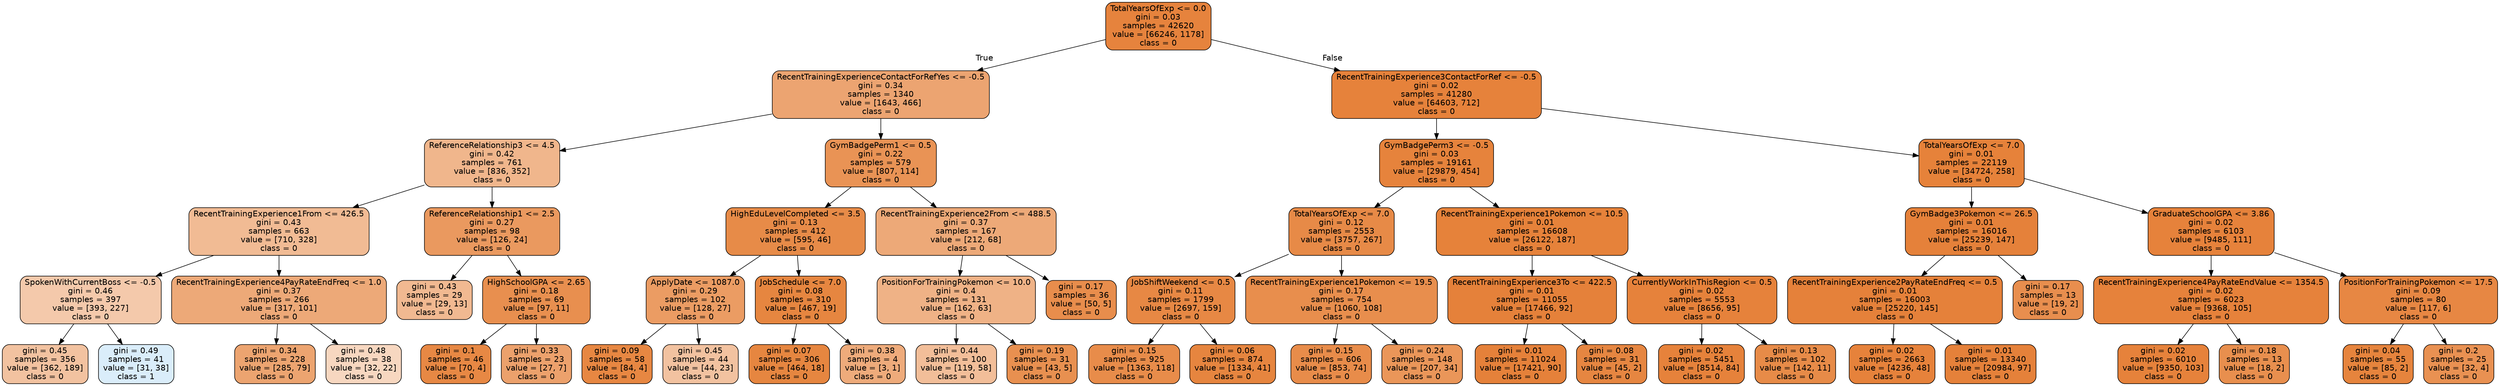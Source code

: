 digraph Tree {
node [shape=box, style="filled, rounded", color="black", fontname=helvetica] ;
edge [fontname=helvetica] ;
0 [label="TotalYearsOfExp <= 0.0\ngini = 0.03\nsamples = 42620\nvalue = [66246, 1178]\nclass = 0", fillcolor="#e58139fa"] ;
1 [label="RecentTrainingExperienceContactForRefYes <= -0.5\ngini = 0.34\nsamples = 1340\nvalue = [1643, 466]\nclass = 0", fillcolor="#e58139b7"] ;
0 -> 1 [labeldistance=2.5, labelangle=45, headlabel="True"] ;
2 [label="ReferenceRelationship3 <= 4.5\ngini = 0.42\nsamples = 761\nvalue = [836, 352]\nclass = 0", fillcolor="#e5813994"] ;
1 -> 2 ;
3 [label="RecentTrainingExperience1From <= 426.5\ngini = 0.43\nsamples = 663\nvalue = [710, 328]\nclass = 0", fillcolor="#e5813989"] ;
2 -> 3 ;
4 [label="SpokenWithCurrentBoss <= -0.5\ngini = 0.46\nsamples = 397\nvalue = [393, 227]\nclass = 0", fillcolor="#e581396c"] ;
3 -> 4 ;
5 [label="gini = 0.45\nsamples = 356\nvalue = [362, 189]\nclass = 0", fillcolor="#e581397a"] ;
4 -> 5 ;
6 [label="gini = 0.49\nsamples = 41\nvalue = [31, 38]\nclass = 1", fillcolor="#399de52f"] ;
4 -> 6 ;
7 [label="RecentTrainingExperience4PayRateEndFreq <= 1.0\ngini = 0.37\nsamples = 266\nvalue = [317, 101]\nclass = 0", fillcolor="#e58139ae"] ;
3 -> 7 ;
8 [label="gini = 0.34\nsamples = 228\nvalue = [285, 79]\nclass = 0", fillcolor="#e58139b8"] ;
7 -> 8 ;
9 [label="gini = 0.48\nsamples = 38\nvalue = [32, 22]\nclass = 0", fillcolor="#e5813950"] ;
7 -> 9 ;
10 [label="ReferenceRelationship1 <= 2.5\ngini = 0.27\nsamples = 98\nvalue = [126, 24]\nclass = 0", fillcolor="#e58139ce"] ;
2 -> 10 ;
11 [label="gini = 0.43\nsamples = 29\nvalue = [29, 13]\nclass = 0", fillcolor="#e581398d"] ;
10 -> 11 ;
12 [label="HighSchoolGPA <= 2.65\ngini = 0.18\nsamples = 69\nvalue = [97, 11]\nclass = 0", fillcolor="#e58139e2"] ;
10 -> 12 ;
13 [label="gini = 0.1\nsamples = 46\nvalue = [70, 4]\nclass = 0", fillcolor="#e58139f0"] ;
12 -> 13 ;
14 [label="gini = 0.33\nsamples = 23\nvalue = [27, 7]\nclass = 0", fillcolor="#e58139bd"] ;
12 -> 14 ;
15 [label="GymBadgePerm1 <= 0.5\ngini = 0.22\nsamples = 579\nvalue = [807, 114]\nclass = 0", fillcolor="#e58139db"] ;
1 -> 15 ;
16 [label="HighEduLevelCompleted <= 3.5\ngini = 0.13\nsamples = 412\nvalue = [595, 46]\nclass = 0", fillcolor="#e58139eb"] ;
15 -> 16 ;
17 [label="ApplyDate <= 1087.0\ngini = 0.29\nsamples = 102\nvalue = [128, 27]\nclass = 0", fillcolor="#e58139c9"] ;
16 -> 17 ;
18 [label="gini = 0.09\nsamples = 58\nvalue = [84, 4]\nclass = 0", fillcolor="#e58139f3"] ;
17 -> 18 ;
19 [label="gini = 0.45\nsamples = 44\nvalue = [44, 23]\nclass = 0", fillcolor="#e581397a"] ;
17 -> 19 ;
20 [label="JobSchedule <= 7.0\ngini = 0.08\nsamples = 310\nvalue = [467, 19]\nclass = 0", fillcolor="#e58139f5"] ;
16 -> 20 ;
21 [label="gini = 0.07\nsamples = 306\nvalue = [464, 18]\nclass = 0", fillcolor="#e58139f5"] ;
20 -> 21 ;
22 [label="gini = 0.38\nsamples = 4\nvalue = [3, 1]\nclass = 0", fillcolor="#e58139aa"] ;
20 -> 22 ;
23 [label="RecentTrainingExperience2From <= 488.5\ngini = 0.37\nsamples = 167\nvalue = [212, 68]\nclass = 0", fillcolor="#e58139ad"] ;
15 -> 23 ;
24 [label="PositionForTrainingPokemon <= 10.0\ngini = 0.4\nsamples = 131\nvalue = [162, 63]\nclass = 0", fillcolor="#e581399c"] ;
23 -> 24 ;
25 [label="gini = 0.44\nsamples = 100\nvalue = [119, 58]\nclass = 0", fillcolor="#e5813983"] ;
24 -> 25 ;
26 [label="gini = 0.19\nsamples = 31\nvalue = [43, 5]\nclass = 0", fillcolor="#e58139e1"] ;
24 -> 26 ;
27 [label="gini = 0.17\nsamples = 36\nvalue = [50, 5]\nclass = 0", fillcolor="#e58139e6"] ;
23 -> 27 ;
28 [label="RecentTrainingExperience3ContactForRef <= -0.5\ngini = 0.02\nsamples = 41280\nvalue = [64603, 712]\nclass = 0", fillcolor="#e58139fc"] ;
0 -> 28 [labeldistance=2.5, labelangle=-45, headlabel="False"] ;
29 [label="GymBadgePerm3 <= -0.5\ngini = 0.03\nsamples = 19161\nvalue = [29879, 454]\nclass = 0", fillcolor="#e58139fb"] ;
28 -> 29 ;
30 [label="TotalYearsOfExp <= 7.0\ngini = 0.12\nsamples = 2553\nvalue = [3757, 267]\nclass = 0", fillcolor="#e58139ed"] ;
29 -> 30 ;
31 [label="JobShiftWeekend <= 0.5\ngini = 0.11\nsamples = 1799\nvalue = [2697, 159]\nclass = 0", fillcolor="#e58139f0"] ;
30 -> 31 ;
32 [label="gini = 0.15\nsamples = 925\nvalue = [1363, 118]\nclass = 0", fillcolor="#e58139e9"] ;
31 -> 32 ;
33 [label="gini = 0.06\nsamples = 874\nvalue = [1334, 41]\nclass = 0", fillcolor="#e58139f7"] ;
31 -> 33 ;
34 [label="RecentTrainingExperience1Pokemon <= 19.5\ngini = 0.17\nsamples = 754\nvalue = [1060, 108]\nclass = 0", fillcolor="#e58139e5"] ;
30 -> 34 ;
35 [label="gini = 0.15\nsamples = 606\nvalue = [853, 74]\nclass = 0", fillcolor="#e58139e9"] ;
34 -> 35 ;
36 [label="gini = 0.24\nsamples = 148\nvalue = [207, 34]\nclass = 0", fillcolor="#e58139d5"] ;
34 -> 36 ;
37 [label="RecentTrainingExperience1Pokemon <= 10.5\ngini = 0.01\nsamples = 16608\nvalue = [26122, 187]\nclass = 0", fillcolor="#e58139fd"] ;
29 -> 37 ;
38 [label="RecentTrainingExperience3To <= 422.5\ngini = 0.01\nsamples = 11055\nvalue = [17466, 92]\nclass = 0", fillcolor="#e58139fe"] ;
37 -> 38 ;
39 [label="gini = 0.01\nsamples = 11024\nvalue = [17421, 90]\nclass = 0", fillcolor="#e58139fe"] ;
38 -> 39 ;
40 [label="gini = 0.08\nsamples = 31\nvalue = [45, 2]\nclass = 0", fillcolor="#e58139f4"] ;
38 -> 40 ;
41 [label="CurrentlyWorkInThisRegion <= 0.5\ngini = 0.02\nsamples = 5553\nvalue = [8656, 95]\nclass = 0", fillcolor="#e58139fc"] ;
37 -> 41 ;
42 [label="gini = 0.02\nsamples = 5451\nvalue = [8514, 84]\nclass = 0", fillcolor="#e58139fc"] ;
41 -> 42 ;
43 [label="gini = 0.13\nsamples = 102\nvalue = [142, 11]\nclass = 0", fillcolor="#e58139eb"] ;
41 -> 43 ;
44 [label="TotalYearsOfExp <= 7.0\ngini = 0.01\nsamples = 22119\nvalue = [34724, 258]\nclass = 0", fillcolor="#e58139fd"] ;
28 -> 44 ;
45 [label="GymBadge3Pokemon <= 26.5\ngini = 0.01\nsamples = 16016\nvalue = [25239, 147]\nclass = 0", fillcolor="#e58139fe"] ;
44 -> 45 ;
46 [label="RecentTrainingExperience2PayRateEndFreq <= 0.5\ngini = 0.01\nsamples = 16003\nvalue = [25220, 145]\nclass = 0", fillcolor="#e58139fe"] ;
45 -> 46 ;
47 [label="gini = 0.02\nsamples = 2663\nvalue = [4236, 48]\nclass = 0", fillcolor="#e58139fc"] ;
46 -> 47 ;
48 [label="gini = 0.01\nsamples = 13340\nvalue = [20984, 97]\nclass = 0", fillcolor="#e58139fe"] ;
46 -> 48 ;
49 [label="gini = 0.17\nsamples = 13\nvalue = [19, 2]\nclass = 0", fillcolor="#e58139e4"] ;
45 -> 49 ;
50 [label="GraduateSchoolGPA <= 3.86\ngini = 0.02\nsamples = 6103\nvalue = [9485, 111]\nclass = 0", fillcolor="#e58139fc"] ;
44 -> 50 ;
51 [label="RecentTrainingExperience4PayRateEndValue <= 1354.5\ngini = 0.02\nsamples = 6023\nvalue = [9368, 105]\nclass = 0", fillcolor="#e58139fc"] ;
50 -> 51 ;
52 [label="gini = 0.02\nsamples = 6010\nvalue = [9350, 103]\nclass = 0", fillcolor="#e58139fc"] ;
51 -> 52 ;
53 [label="gini = 0.18\nsamples = 13\nvalue = [18, 2]\nclass = 0", fillcolor="#e58139e3"] ;
51 -> 53 ;
54 [label="PositionForTrainingPokemon <= 17.5\ngini = 0.09\nsamples = 80\nvalue = [117, 6]\nclass = 0", fillcolor="#e58139f2"] ;
50 -> 54 ;
55 [label="gini = 0.04\nsamples = 55\nvalue = [85, 2]\nclass = 0", fillcolor="#e58139f9"] ;
54 -> 55 ;
56 [label="gini = 0.2\nsamples = 25\nvalue = [32, 4]\nclass = 0", fillcolor="#e58139df"] ;
54 -> 56 ;
}